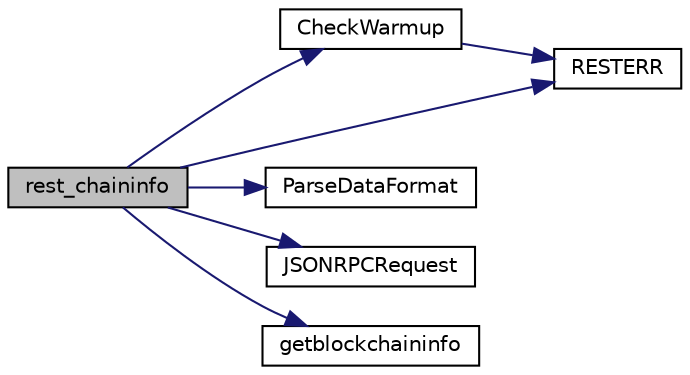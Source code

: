 digraph "rest_chaininfo"
{
  edge [fontname="Helvetica",fontsize="10",labelfontname="Helvetica",labelfontsize="10"];
  node [fontname="Helvetica",fontsize="10",shape=record];
  rankdir="LR";
  Node260 [label="rest_chaininfo",height=0.2,width=0.4,color="black", fillcolor="grey75", style="filled", fontcolor="black"];
  Node260 -> Node261 [color="midnightblue",fontsize="10",style="solid",fontname="Helvetica"];
  Node261 [label="CheckWarmup",height=0.2,width=0.4,color="black", fillcolor="white", style="filled",URL="$d8/d04/rest_8cpp.html#ad0cad01e914619a3484f77350145e895"];
  Node261 -> Node262 [color="midnightblue",fontsize="10",style="solid",fontname="Helvetica"];
  Node262 [label="RESTERR",height=0.2,width=0.4,color="black", fillcolor="white", style="filled",URL="$d8/d04/rest_8cpp.html#a980beb0eaf6b96bc1c2e7e129e7bc587"];
  Node260 -> Node263 [color="midnightblue",fontsize="10",style="solid",fontname="Helvetica"];
  Node263 [label="ParseDataFormat",height=0.2,width=0.4,color="black", fillcolor="white", style="filled",URL="$d8/d04/rest_8cpp.html#a3c33a8e9bf6ea85c338bd53e4ca6e894"];
  Node260 -> Node264 [color="midnightblue",fontsize="10",style="solid",fontname="Helvetica"];
  Node264 [label="JSONRPCRequest",height=0.2,width=0.4,color="black", fillcolor="white", style="filled",URL="$d2/d30/rpcprotocol_8cpp.html#ab409c39d9d803bb50fecd4f0ff9970a4"];
  Node260 -> Node265 [color="midnightblue",fontsize="10",style="solid",fontname="Helvetica"];
  Node265 [label="getblockchaininfo",height=0.2,width=0.4,color="black", fillcolor="white", style="filled",URL="$d8/d04/rest_8cpp.html#a474625d5c1ef0c47e33c078fb53f6ba4"];
  Node260 -> Node262 [color="midnightblue",fontsize="10",style="solid",fontname="Helvetica"];
}
